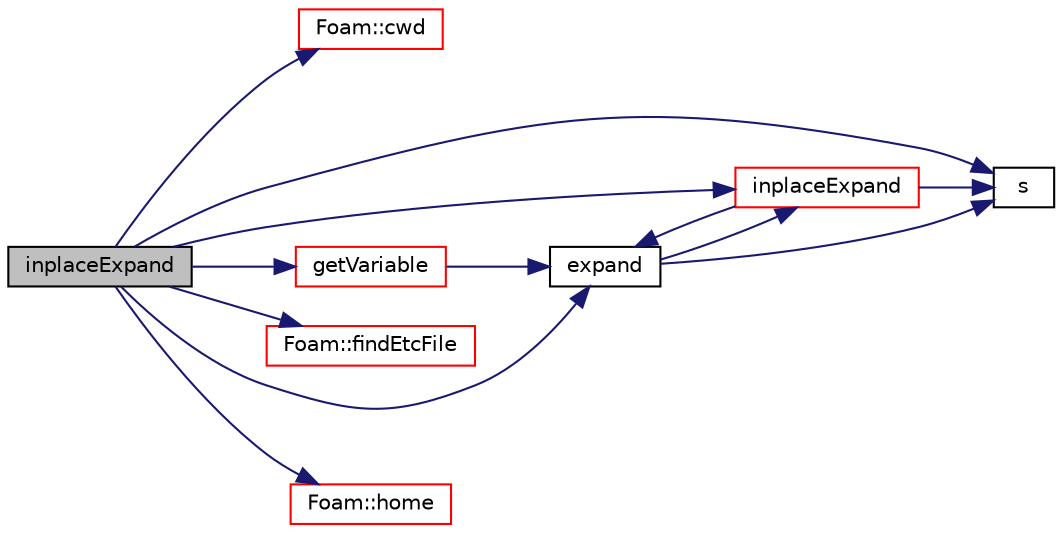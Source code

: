 digraph "inplaceExpand"
{
  bgcolor="transparent";
  edge [fontname="Helvetica",fontsize="10",labelfontname="Helvetica",labelfontsize="10"];
  node [fontname="Helvetica",fontsize="10",shape=record];
  rankdir="LR";
  Node1 [label="inplaceExpand",height=0.2,width=0.4,color="black", fillcolor="grey75", style="filled", fontcolor="black"];
  Node1 -> Node2 [color="midnightblue",fontsize="10",style="solid",fontname="Helvetica"];
  Node2 [label="Foam::cwd",height=0.2,width=0.4,color="red",URL="$a10979.html#a07e65e44305ffb6594966d3a53cb6272",tooltip="Return current working directory path name. "];
  Node1 -> Node3 [color="midnightblue",fontsize="10",style="solid",fontname="Helvetica"];
  Node3 [label="expand",height=0.2,width=0.4,color="black",URL="$a11069.html#ab41d029160c93b62b379cdbfbc2918a7",tooltip="Expand occurences of variables according to the mapping. "];
  Node3 -> Node4 [color="midnightblue",fontsize="10",style="solid",fontname="Helvetica"];
  Node4 [label="inplaceExpand",height=0.2,width=0.4,color="red",URL="$a11069.html#a7020c3fef9cbe17ac1fcdaaa81fe1076",tooltip="Inplace expand occurences of variables according to the mapping. "];
  Node4 -> Node3 [color="midnightblue",fontsize="10",style="solid",fontname="Helvetica"];
  Node4 -> Node5 [color="midnightblue",fontsize="10",style="solid",fontname="Helvetica"];
  Node5 [label="s",height=0.2,width=0.4,color="black",URL="$a04405.html#a6d6b99210a64ad23792eb7a3b0411c42"];
  Node3 -> Node5 [color="midnightblue",fontsize="10",style="solid",fontname="Helvetica"];
  Node1 -> Node6 [color="midnightblue",fontsize="10",style="solid",fontname="Helvetica"];
  Node6 [label="Foam::findEtcFile",height=0.2,width=0.4,color="red",URL="$a10979.html#a64e4ef2dd826f43aabfdda9dcd8ba711",tooltip="Search for a file using findEtcFiles. "];
  Node1 -> Node7 [color="midnightblue",fontsize="10",style="solid",fontname="Helvetica"];
  Node7 [label="getVariable",height=0.2,width=0.4,color="red",URL="$a11069.html#a0b683838814d3a93044a72f190d693ed",tooltip="Get dictionary or (optionally) environment variable. "];
  Node7 -> Node3 [color="midnightblue",fontsize="10",style="solid",fontname="Helvetica"];
  Node1 -> Node8 [color="midnightblue",fontsize="10",style="solid",fontname="Helvetica"];
  Node8 [label="Foam::home",height=0.2,width=0.4,color="red",URL="$a10979.html#ae3d3ec6ddc4a201cdcf369c6a46bcaba",tooltip="Return home directory path name for the current user. "];
  Node1 -> Node4 [color="midnightblue",fontsize="10",style="solid",fontname="Helvetica"];
  Node1 -> Node5 [color="midnightblue",fontsize="10",style="solid",fontname="Helvetica"];
}
